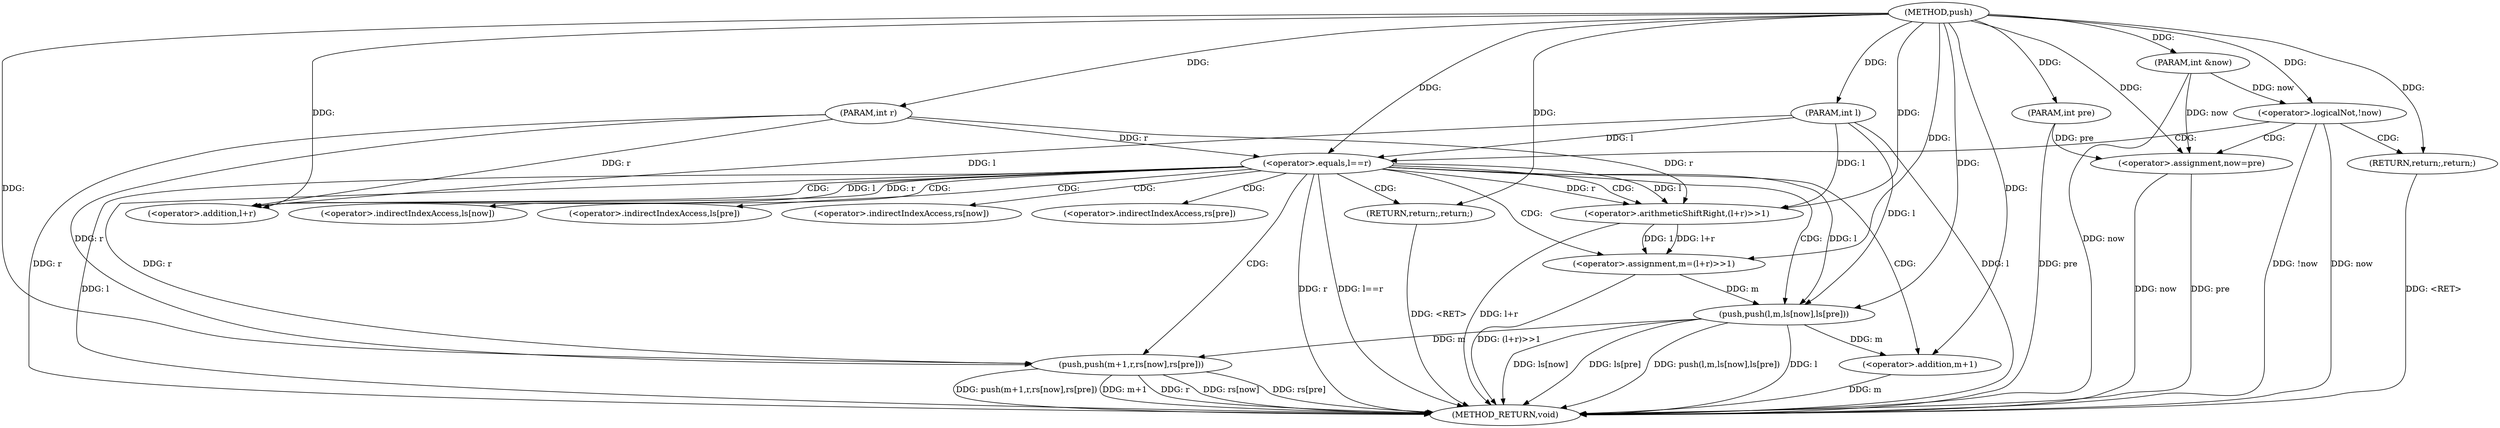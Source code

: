 digraph "push" {  
"1000391" [label = "(METHOD,push)" ]
"1000438" [label = "(METHOD_RETURN,void)" ]
"1000392" [label = "(PARAM,int l)" ]
"1000393" [label = "(PARAM,int r)" ]
"1000394" [label = "(PARAM,int &now)" ]
"1000395" [label = "(PARAM,int pre)" ]
"1000411" [label = "(<operator>.assignment,m=(l+r)>>1)" ]
"1000418" [label = "(push,push(l,m,ls[now],ls[pre]))" ]
"1000427" [label = "(push,push(m+1,r,rs[now],rs[pre]))" ]
"1000398" [label = "(<operator>.logicalNot,!now)" ]
"1000406" [label = "(<operator>.equals,l==r)" ]
"1000409" [label = "(RETURN,return;,return;)" ]
"1000401" [label = "(<operator>.assignment,now=pre)" ]
"1000404" [label = "(RETURN,return;,return;)" ]
"1000413" [label = "(<operator>.arithmeticShiftRight,(l+r)>>1)" ]
"1000428" [label = "(<operator>.addition,m+1)" ]
"1000414" [label = "(<operator>.addition,l+r)" ]
"1000421" [label = "(<operator>.indirectIndexAccess,ls[now])" ]
"1000424" [label = "(<operator>.indirectIndexAccess,ls[pre])" ]
"1000432" [label = "(<operator>.indirectIndexAccess,rs[now])" ]
"1000435" [label = "(<operator>.indirectIndexAccess,rs[pre])" ]
  "1000409" -> "1000438"  [ label = "DDG: <RET>"] 
  "1000392" -> "1000438"  [ label = "DDG: l"] 
  "1000393" -> "1000438"  [ label = "DDG: r"] 
  "1000394" -> "1000438"  [ label = "DDG: now"] 
  "1000395" -> "1000438"  [ label = "DDG: pre"] 
  "1000398" -> "1000438"  [ label = "DDG: now"] 
  "1000398" -> "1000438"  [ label = "DDG: !now"] 
  "1000406" -> "1000438"  [ label = "DDG: l"] 
  "1000406" -> "1000438"  [ label = "DDG: r"] 
  "1000406" -> "1000438"  [ label = "DDG: l==r"] 
  "1000413" -> "1000438"  [ label = "DDG: l+r"] 
  "1000411" -> "1000438"  [ label = "DDG: (l+r)>>1"] 
  "1000418" -> "1000438"  [ label = "DDG: l"] 
  "1000418" -> "1000438"  [ label = "DDG: ls[now]"] 
  "1000418" -> "1000438"  [ label = "DDG: ls[pre]"] 
  "1000418" -> "1000438"  [ label = "DDG: push(l,m,ls[now],ls[pre])"] 
  "1000428" -> "1000438"  [ label = "DDG: m"] 
  "1000427" -> "1000438"  [ label = "DDG: m+1"] 
  "1000427" -> "1000438"  [ label = "DDG: r"] 
  "1000427" -> "1000438"  [ label = "DDG: rs[now]"] 
  "1000427" -> "1000438"  [ label = "DDG: rs[pre]"] 
  "1000427" -> "1000438"  [ label = "DDG: push(m+1,r,rs[now],rs[pre])"] 
  "1000401" -> "1000438"  [ label = "DDG: now"] 
  "1000401" -> "1000438"  [ label = "DDG: pre"] 
  "1000404" -> "1000438"  [ label = "DDG: <RET>"] 
  "1000391" -> "1000392"  [ label = "DDG: "] 
  "1000391" -> "1000393"  [ label = "DDG: "] 
  "1000391" -> "1000394"  [ label = "DDG: "] 
  "1000391" -> "1000395"  [ label = "DDG: "] 
  "1000413" -> "1000411"  [ label = "DDG: 1"] 
  "1000413" -> "1000411"  [ label = "DDG: l+r"] 
  "1000391" -> "1000409"  [ label = "DDG: "] 
  "1000391" -> "1000411"  [ label = "DDG: "] 
  "1000392" -> "1000418"  [ label = "DDG: l"] 
  "1000391" -> "1000418"  [ label = "DDG: "] 
  "1000406" -> "1000418"  [ label = "DDG: l"] 
  "1000411" -> "1000418"  [ label = "DDG: m"] 
  "1000393" -> "1000427"  [ label = "DDG: r"] 
  "1000391" -> "1000427"  [ label = "DDG: "] 
  "1000406" -> "1000427"  [ label = "DDG: r"] 
  "1000418" -> "1000427"  [ label = "DDG: m"] 
  "1000394" -> "1000398"  [ label = "DDG: now"] 
  "1000391" -> "1000398"  [ label = "DDG: "] 
  "1000395" -> "1000401"  [ label = "DDG: pre"] 
  "1000391" -> "1000401"  [ label = "DDG: "] 
  "1000391" -> "1000404"  [ label = "DDG: "] 
  "1000392" -> "1000406"  [ label = "DDG: l"] 
  "1000391" -> "1000406"  [ label = "DDG: "] 
  "1000393" -> "1000406"  [ label = "DDG: r"] 
  "1000406" -> "1000413"  [ label = "DDG: l"] 
  "1000392" -> "1000413"  [ label = "DDG: l"] 
  "1000391" -> "1000413"  [ label = "DDG: "] 
  "1000406" -> "1000413"  [ label = "DDG: r"] 
  "1000393" -> "1000413"  [ label = "DDG: r"] 
  "1000418" -> "1000428"  [ label = "DDG: m"] 
  "1000391" -> "1000428"  [ label = "DDG: "] 
  "1000394" -> "1000401"  [ label = "DDG: now"] 
  "1000406" -> "1000414"  [ label = "DDG: l"] 
  "1000392" -> "1000414"  [ label = "DDG: l"] 
  "1000391" -> "1000414"  [ label = "DDG: "] 
  "1000406" -> "1000414"  [ label = "DDG: r"] 
  "1000393" -> "1000414"  [ label = "DDG: r"] 
  "1000398" -> "1000404"  [ label = "CDG: "] 
  "1000398" -> "1000406"  [ label = "CDG: "] 
  "1000398" -> "1000401"  [ label = "CDG: "] 
  "1000406" -> "1000435"  [ label = "CDG: "] 
  "1000406" -> "1000424"  [ label = "CDG: "] 
  "1000406" -> "1000414"  [ label = "CDG: "] 
  "1000406" -> "1000413"  [ label = "CDG: "] 
  "1000406" -> "1000427"  [ label = "CDG: "] 
  "1000406" -> "1000409"  [ label = "CDG: "] 
  "1000406" -> "1000421"  [ label = "CDG: "] 
  "1000406" -> "1000428"  [ label = "CDG: "] 
  "1000406" -> "1000411"  [ label = "CDG: "] 
  "1000406" -> "1000418"  [ label = "CDG: "] 
  "1000406" -> "1000432"  [ label = "CDG: "] 
}

